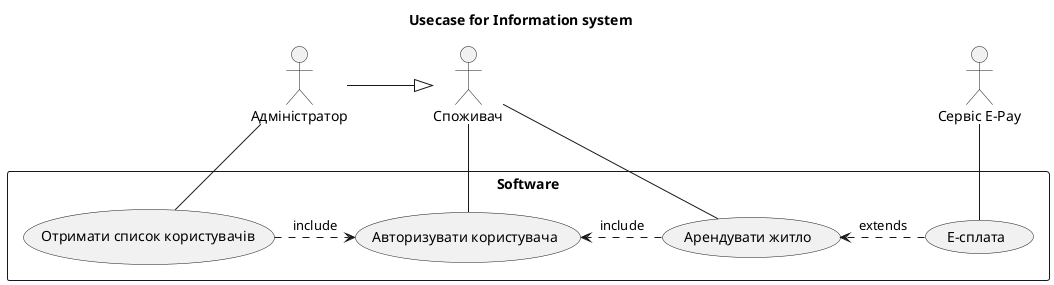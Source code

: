 @startuml

title Usecase for Information system

actor Споживач
actor Адміністратор
actor :Сервіс Е-Pay:

Адміністратор -|> Споживач 

rectangle Software {

    usecase (E-сплата)
    usecase (Арендувати житло)
    usecase (Авторизувати користувача)
    usecase (Отримати список користувачів)
    
    (Отримати список користувачів) .> (Авторизувати користувача) : include
    (E-сплата) .> (Арендувати житло) : extends
    (Арендувати житло) .> (Авторизувати користувача) : include

    Споживач -- (Авторизувати користувача)
    Споживач -- (Арендувати житло)
    Адміністратор -- (Отримати список користувачів)
    :Сервіс Е-Pay: -- (E-сплата)

}

@enduml
